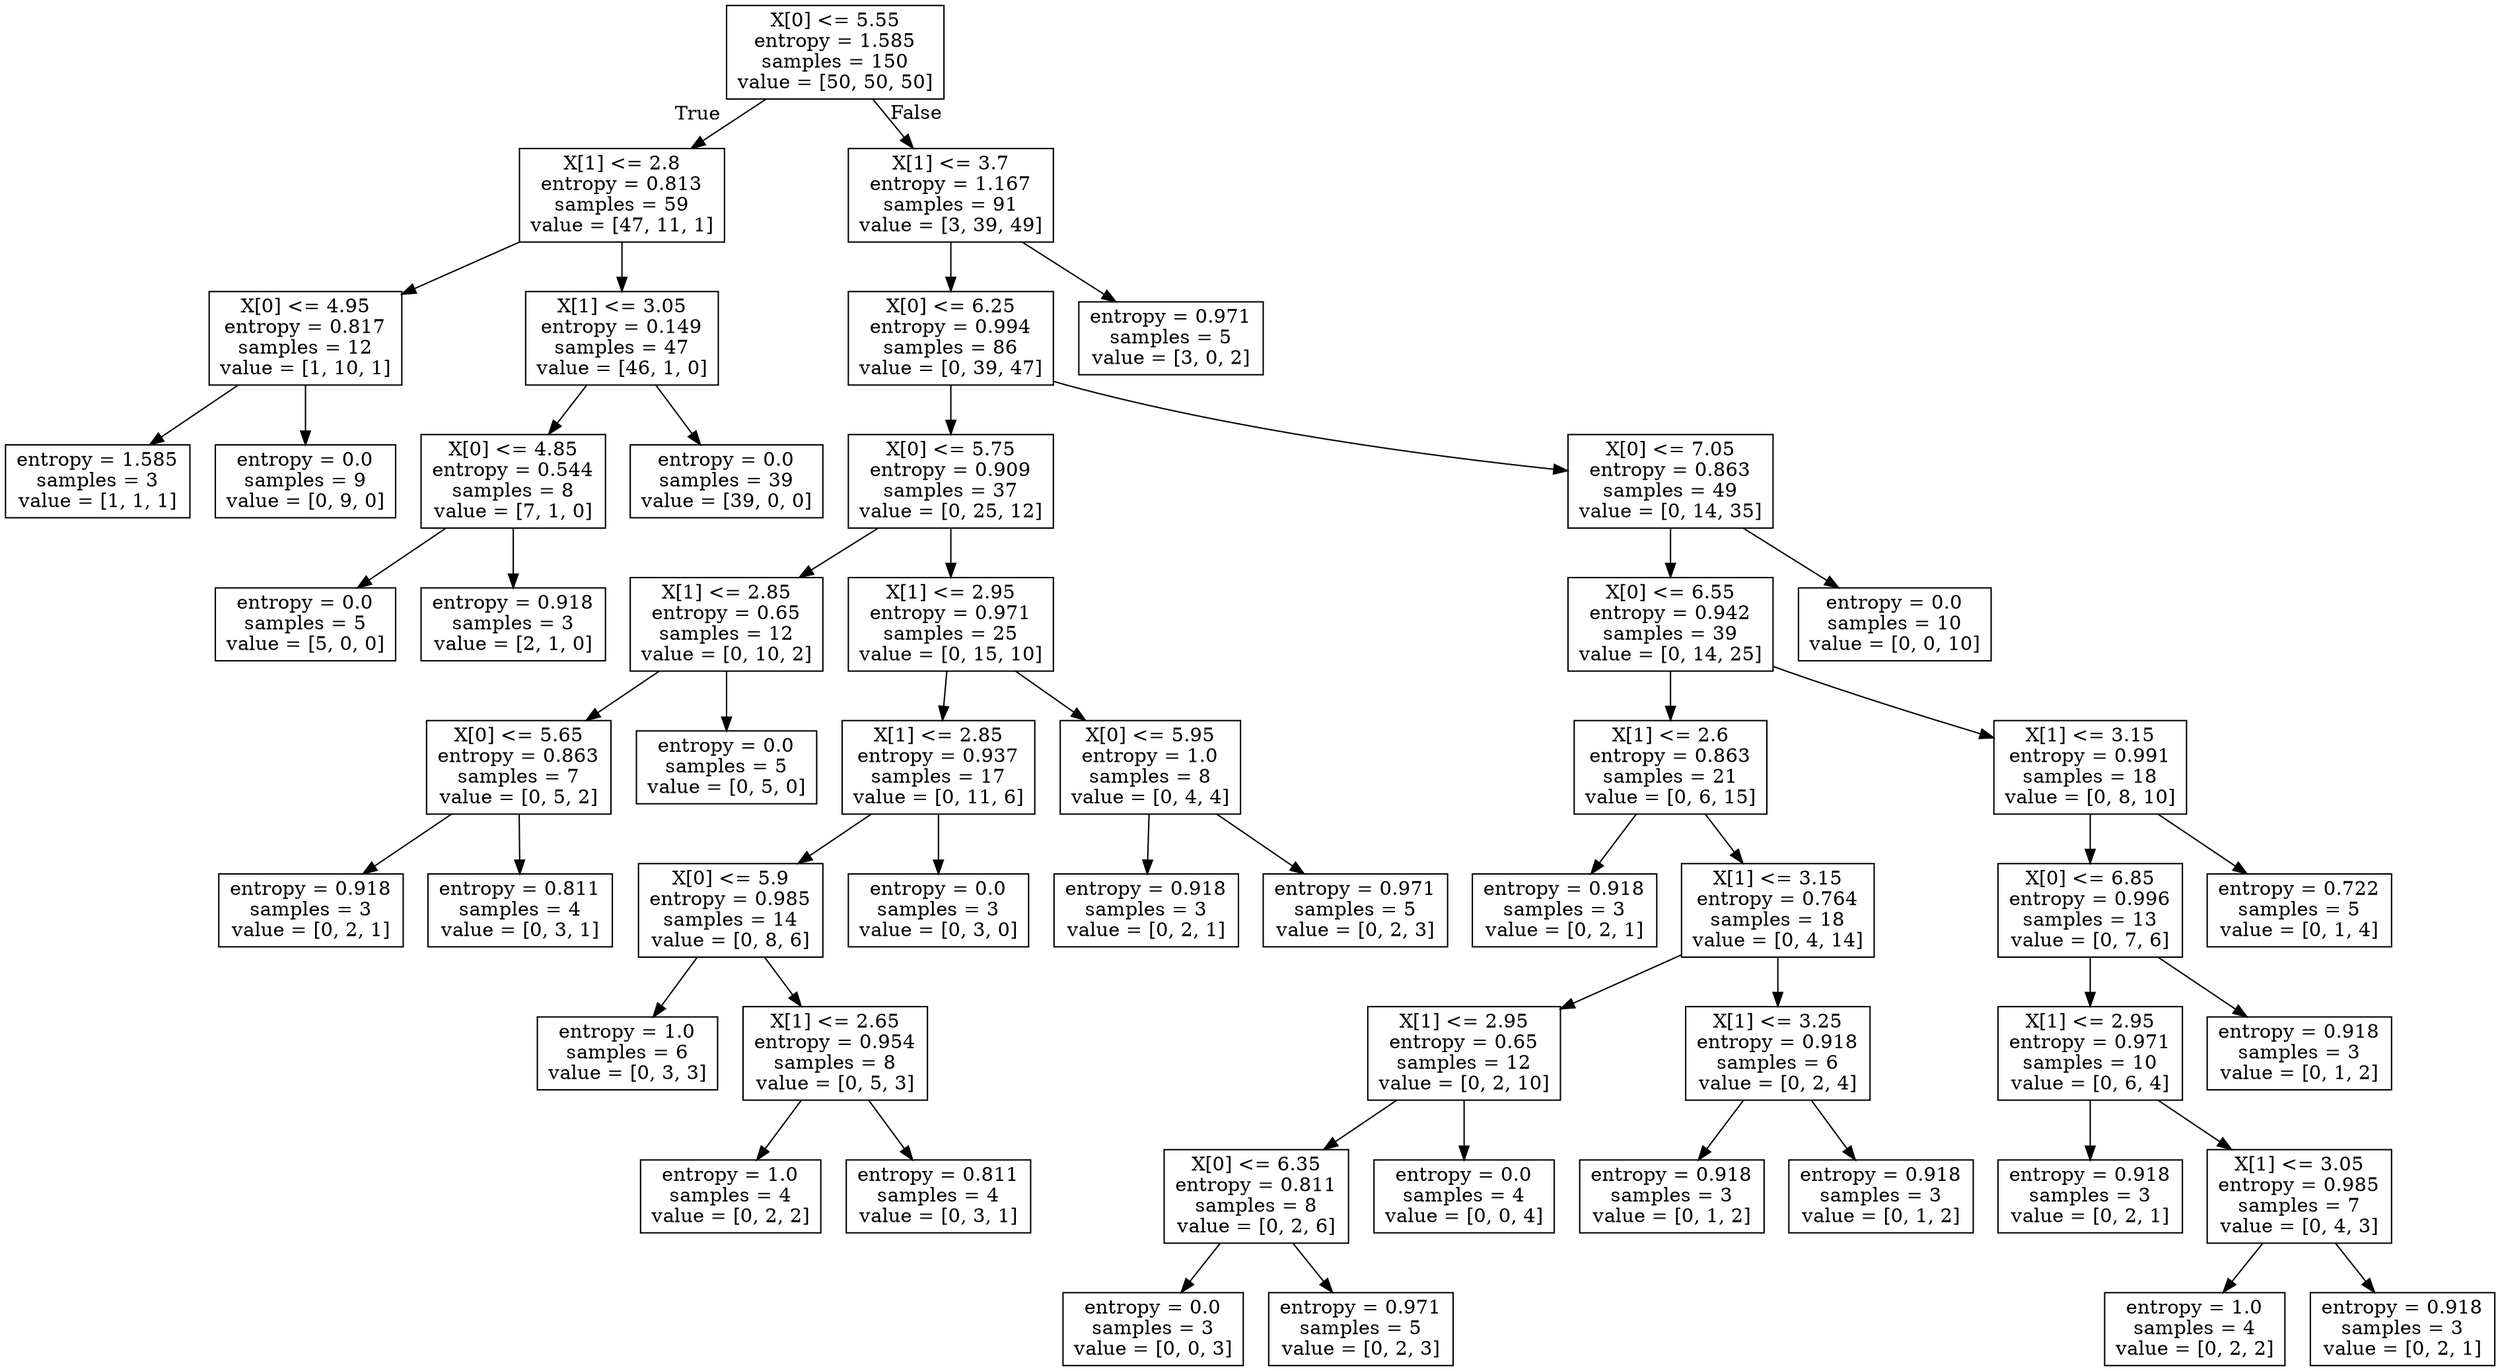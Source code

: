 digraph Tree {
	graph [bb="0,0,1479,989"];
	node [label="\N",
		shape=box
	];
	0	 [height=0.94444,
		label="X[0] <= 5.55\nentropy = 1.585\nsamples = 150\nvalue = [50, 50, 50]",
		pos="464,955",
		width=1.7361];
	1	 [height=0.94444,
		label="X[1] <= 2.8\nentropy = 0.813\nsamples = 59\nvalue = [47, 11, 1]",
		pos="366,851",
		width=1.6528];
	0 -> 1	 [head_lp="397.49,910.29",
		headlabel=True,
		labelangle=45,
		labeldistance=2.5,
		pos="e,397.99,885.3 432.18,920.88 423.54,911.89 414.08,902.04 405.08,892.68"];
	10	 [height=0.94444,
		label="X[1] <= 3.7\nentropy = 1.167\nsamples = 91\nvalue = [3, 39, 49]",
		pos="562,851",
		width=1.6528];
	0 -> 10	 [head_lp="530.51,910.29",
		headlabel=False,
		labelangle=-45,
		labeldistance=2.5,
		pos="e,530.01,885.3 495.82,920.88 504.46,911.89 513.92,902.04 522.92,892.68"];
	2	 [height=0.94444,
		label="X[0] <= 4.95\nentropy = 0.817\nsamples = 12\nvalue = [1, 10, 1]",
		pos="177,747",
		width=1.5556];
	1 -> 2	 [pos="e,233.02,778.23 306.46,817.87 285.91,806.78 262.8,794.31 241.85,783"];
	5	 [height=0.94444,
		label="X[1] <= 3.05\nentropy = 0.149\nsamples = 47\nvalue = [46, 1, 0]",
		pos="366,747",
		width=1.5556];
	1 -> 5	 [pos="e,366,781.3 366,816.88 366,808.78 366,799.98 366,791.47"];
	3	 [height=0.73611,
		label="entropy = 1.585\nsamples = 3\nvalue = [1, 1, 1]",
		pos="53,643",
		width=1.4722];
	2 -> 3	 [pos="e,84.024,669.52 136.74,712.88 122.3,701.01 106.06,687.65 91.751,675.88"];
	4	 [height=0.73611,
		label="entropy = 0.0\nsamples = 9\nvalue = [0, 9, 0]",
		pos="177,643",
		width=1.4583];
	2 -> 4	 [pos="e,177,669.52 177,712.88 177,702.33 177,690.6 177,679.85"];
	6	 [height=0.94444,
		label="X[0] <= 4.85\nentropy = 0.544\nsamples = 8\nvalue = [7, 1, 0]",
		pos="301,643",
		width=1.4722];
	5 -> 6	 [pos="e,322.22,677.3 344.9,712.88 339.39,704.24 333.38,694.82 327.63,685.79"];
	9	 [height=0.73611,
		label="entropy = 0.0\nsamples = 39\nvalue = [39, 0, 0]",
		pos="428,643",
		width=1.5556];
	5 -> 9	 [pos="e,412.49,669.52 386.13,712.88 392.88,701.78 400.42,689.37 407.22,678.18"];
	7	 [height=0.73611,
		label="entropy = 0.0\nsamples = 5\nvalue = [5, 0, 0]",
		pos="177,539",
		width=1.4583];
	6 -> 7	 [pos="e,208.02,565.52 260.74,608.88 246.3,597.01 230.06,583.65 215.75,571.88"];
	8	 [height=0.73611,
		label="entropy = 0.918\nsamples = 3\nvalue = [2, 1, 0]",
		pos="301,539",
		width=1.4722];
	6 -> 8	 [pos="e,301,565.52 301,608.88 301,598.33 301,586.6 301,575.85"];
	11	 [height=0.94444,
		label="X[0] <= 6.25\nentropy = 0.994\nsamples = 86\nvalue = [0, 39, 47]",
		pos="562,747",
		width=1.6528];
	10 -> 11	 [pos="e,562,781.3 562,816.88 562,808.78 562,799.98 562,791.47"];
	52	 [height=0.73611,
		label="entropy = 0.971\nsamples = 5\nvalue = [3, 0, 2]",
		pos="693,747",
		width=1.4722];
	10 -> 52	 [pos="e,660.22,773.52 604.53,816.88 619.79,805.01 636.94,791.65 652.06,779.88"];
	12	 [height=0.94444,
		label="X[0] <= 5.75\nentropy = 0.909\nsamples = 37\nvalue = [0, 25, 12]",
		pos="562,643",
		width=1.6528];
	11 -> 12	 [pos="e,562,677.3 562,712.88 562,704.78 562,695.98 562,687.47"];
	29	 [height=0.94444,
		label="X[0] <= 7.05\nentropy = 0.863\nsamples = 49\nvalue = [0, 14, 35]",
		pos="990,643",
		width=1.6528];
	11 -> 29	 [pos="e,930.37,650.71 621.84,716.27 624.91,715.1 627.97,714 631,713 728.88,680.78 847.01,661.68 920.33,652.01"];
	13	 [height=0.94444,
		label="X[1] <= 2.85\nentropy = 0.65\nsamples = 12\nvalue = [0, 10, 2]",
		pos="428,539",
		width=1.5556];
	12 -> 13	 [pos="e,471.75,573.3 518.49,608.88 506.21,599.53 492.71,589.26 479.98,579.57"];
	18	 [height=0.94444,
		label="X[1] <= 2.95\nentropy = 0.971\nsamples = 25\nvalue = [0, 15, 10]",
		pos="562,539",
		width=1.6528];
	12 -> 18	 [pos="e,562,573.3 562,608.88 562,600.78 562,591.98 562,583.47"];
	14	 [height=0.94444,
		label="X[0] <= 5.65\nentropy = 0.863\nsamples = 7\nvalue = [0, 5, 2]",
		pos="304,435",
		width=1.4722];
	13 -> 14	 [pos="e,344.48,469.3 387.74,504.88 376.48,495.62 364.12,485.45 352.44,475.85"];
	17	 [height=0.73611,
		label="entropy = 0.0\nsamples = 5\nvalue = [0, 5, 0]",
		pos="428,435",
		width=1.4583];
	13 -> 17	 [pos="e,428,461.52 428,504.88 428,494.33 428,482.6 428,471.85"];
	15	 [height=0.73611,
		label="entropy = 0.918\nsamples = 3\nvalue = [0, 2, 1]",
		pos="182,331",
		width=1.4722];
	14 -> 15	 [pos="e,212.52,357.52 264.39,400.88 250.31,389.12 234.5,375.89 220.52,364.2"];
	16	 [height=0.73611,
		label="entropy = 0.811\nsamples = 4\nvalue = [0, 3, 1]",
		pos="306,331",
		width=1.4722];
	14 -> 16	 [pos="e,305.5,357.52 304.65,400.88 304.86,390.22 305.09,378.35 305.3,367.52"];
	19	 [height=0.94444,
		label="X[1] <= 2.85\nentropy = 0.937\nsamples = 17\nvalue = [0, 11, 6]",
		pos="555,435",
		width=1.5556];
	18 -> 19	 [pos="e,557.29,469.3 559.73,504.88 559.17,496.78 558.57,487.98 557.98,479.47"];
	26	 [height=0.94444,
		label="X[0] <= 5.95\nentropy = 1.0\nsamples = 8\nvalue = [0, 4, 4]",
		pos="682,435",
		width=1.4583];
	18 -> 26	 [pos="e,642.82,469.3 600.96,504.88 611.86,495.62 623.82,485.45 635.12,475.85"];
	20	 [height=0.94444,
		label="X[0] <= 5.9\nentropy = 0.985\nsamples = 14\nvalue = [0, 8, 6]",
		pos="431,331",
		width=1.4722];
	19 -> 20	 [pos="e,471.48,365.3 514.74,400.88 503.48,391.62 491.12,381.45 479.44,371.85"];
	25	 [height=0.73611,
		label="entropy = 0.0\nsamples = 3\nvalue = [0, 3, 0]",
		pos="555,331",
		width=1.4583];
	19 -> 25	 [pos="e,555,357.52 555,400.88 555,390.33 555,378.6 555,367.85"];
	21	 [height=0.73611,
		label="entropy = 1.0\nsamples = 6\nvalue = [0, 3, 3]",
		pos="369,227",
		width=1.4583];
	20 -> 21	 [pos="e,384.51,253.52 410.87,296.88 404.12,285.78 396.58,273.37 389.78,262.18"];
	22	 [height=0.94444,
		label="X[1] <= 2.65\nentropy = 0.954\nsamples = 8\nvalue = [0, 5, 3]",
		pos="493,227",
		width=1.4722];
	20 -> 22	 [pos="e,472.76,261.3 451.13,296.88 456.33,288.33 461.99,279.01 467.43,270.07"];
	23	 [height=0.73611,
		label="entropy = 1.0\nsamples = 4\nvalue = [0, 2, 2]",
		pos="431,123",
		width=1.4583];
	22 -> 23	 [pos="e,446.51,149.52 472.87,192.88 466.12,181.78 458.58,169.37 451.78,158.18"];
	24	 [height=0.73611,
		label="entropy = 0.811\nsamples = 4\nvalue = [0, 3, 1]",
		pos="555,123",
		width=1.4722];
	22 -> 24	 [pos="e,539.49,149.52 513.13,192.88 519.88,181.78 527.42,169.37 534.22,158.18"];
	27	 [height=0.73611,
		label="entropy = 0.918\nsamples = 3\nvalue = [0, 2, 1]",
		pos="679,331",
		width=1.4722];
	26 -> 27	 [pos="e,679.75,357.52 681.03,400.88 680.71,390.22 680.36,378.35 680.04,367.52"];
	28	 [height=0.73611,
		label="entropy = 0.971\nsamples = 5\nvalue = [0, 2, 3]",
		pos="803,331",
		width=1.4722];
	26 -> 28	 [pos="e,772.73,357.52 721.29,400.88 735.24,389.12 750.93,375.89 764.8,364.2"];
	30	 [height=0.94444,
		label="X[0] <= 6.55\nentropy = 0.942\nsamples = 39\nvalue = [0, 14, 25]",
		pos="990,539",
		width=1.6528];
	29 -> 30	 [pos="e,990,573.3 990,608.88 990,600.78 990,591.98 990,583.47"];
	51	 [height=0.73611,
		label="entropy = 0.0\nsamples = 10\nvalue = [0, 0, 10]",
		pos="1124,539",
		width=1.5556];
	29 -> 51	 [pos="e,1090.5,565.52 1033.5,608.88 1049.1,597.01 1066.7,583.65 1082.1,571.88"];
	31	 [height=0.94444,
		label="X[1] <= 2.6\nentropy = 0.863\nsamples = 21\nvalue = [0, 6, 15]",
		pos="990,435",
		width=1.5556];
	30 -> 31	 [pos="e,990,469.3 990,504.88 990,496.78 990,487.98 990,479.47"];
	42	 [height=0.94444,
		label="X[1] <= 3.15\nentropy = 0.991\nsamples = 18\nvalue = [0, 8, 10]",
		pos="1240,435",
		width=1.5556];
	30 -> 42	 [pos="e,1183.7,456.12 1049.7,509.08 1052.8,507.68 1055.9,506.31 1059,505 1096.7,488.82 1139.6,472.39 1174.2,459.62"];
	32	 [height=0.73611,
		label="entropy = 0.918\nsamples = 3\nvalue = [0, 2, 1]",
		pos="927,331",
		width=1.4722];
	31 -> 32	 [pos="e,942.76,357.52 969.55,400.88 962.68,389.78 955.02,377.37 948.11,366.18"];
	33	 [height=0.94444,
		label="X[1] <= 3.15\nentropy = 0.764\nsamples = 18\nvalue = [0, 4, 14]",
		pos="1054,331",
		width=1.5556];
	31 -> 33	 [pos="e,1033.1,365.3 1010.8,400.88 1016.2,392.24 1022.1,382.82 1027.8,373.79"];
	34	 [height=0.94444,
		label="X[1] <= 2.95\nentropy = 0.65\nsamples = 12\nvalue = [0, 2, 10]",
		pos="868,227",
		width=1.5556];
	33 -> 34	 [pos="e,924.26,258.85 997.94,299.26 977.54,288.07 954.3,275.33 933.18,263.74"];
	39	 [height=0.94444,
		label="X[1] <= 3.25\nentropy = 0.918\nsamples = 6\nvalue = [0, 2, 4]",
		pos="1054,227",
		width=1.4722];
	33 -> 39	 [pos="e,1054,261.3 1054,296.88 1054,288.78 1054,279.98 1054,271.47"];
	35	 [height=0.94444,
		label="X[0] <= 6.35\nentropy = 0.811\nsamples = 8\nvalue = [0, 2, 6]",
		pos="744,123",
		width=1.4722];
	34 -> 35	 [pos="e,784.48,157.3 827.74,192.88 816.48,183.62 804.12,173.45 792.44,163.85"];
	38	 [height=0.73611,
		label="entropy = 0.0\nsamples = 4\nvalue = [0, 0, 4]",
		pos="868,123",
		width=1.4583];
	34 -> 38	 [pos="e,868,149.52 868,192.88 868,182.33 868,170.6 868,159.85"];
	36	 [height=0.73611,
		label="entropy = 0.0\nsamples = 3\nvalue = [0, 0, 3]",
		pos="682,26.5",
		width=1.4583];
	35 -> 36	 [pos="e,698.89,53.237 722.32,88.948 716.55,80.166 710.32,70.663 704.51,61.815"];
	37	 [height=0.73611,
		label="entropy = 0.971\nsamples = 5\nvalue = [0, 2, 3]",
		pos="806,26.5",
		width=1.4722];
	35 -> 37	 [pos="e,789.11,53.237 765.68,88.948 771.45,80.166 777.68,70.663 783.49,61.815"];
	40	 [height=0.73611,
		label="entropy = 0.918\nsamples = 3\nvalue = [0, 1, 2]",
		pos="992,123",
		width=1.4722];
	39 -> 40	 [pos="e,1007.5,149.52 1033.9,192.88 1027.1,181.78 1019.6,169.37 1012.8,158.18"];
	41	 [height=0.73611,
		label="entropy = 0.918\nsamples = 3\nvalue = [0, 1, 2]",
		pos="1116,123",
		width=1.4722];
	39 -> 41	 [pos="e,1100.5,149.52 1074.1,192.88 1080.9,181.78 1088.4,169.37 1095.2,158.18"];
	43	 [height=0.94444,
		label="X[0] <= 6.85\nentropy = 0.996\nsamples = 13\nvalue = [0, 7, 6]",
		pos="1240,331",
		width=1.4722];
	42 -> 43	 [pos="e,1240,365.3 1240,400.88 1240,392.78 1240,383.98 1240,375.47"];
	50	 [height=0.73611,
		label="entropy = 0.722\nsamples = 5\nvalue = [0, 1, 4]",
		pos="1364,331",
		width=1.4722];
	42 -> 50	 [pos="e,1333,357.52 1280.3,400.88 1294.7,389.01 1310.9,375.65 1325.2,363.88"];
	44	 [height=0.94444,
		label="X[1] <= 2.95\nentropy = 0.971\nsamples = 10\nvalue = [0, 6, 4]",
		pos="1240,227",
		width=1.4722];
	43 -> 44	 [pos="e,1240,261.3 1240,296.88 1240,288.78 1240,279.98 1240,271.47"];
	49	 [height=0.73611,
		label="entropy = 0.918\nsamples = 3\nvalue = [0, 1, 2]",
		pos="1364,227",
		width=1.4722];
	43 -> 49	 [pos="e,1333,253.52 1280.3,296.88 1294.7,285.01 1310.9,271.65 1325.2,259.88"];
	45	 [height=0.73611,
		label="entropy = 0.918\nsamples = 3\nvalue = [0, 2, 1]",
		pos="1240,123",
		width=1.4722];
	44 -> 45	 [pos="e,1240,149.52 1240,192.88 1240,182.33 1240,170.6 1240,159.85"];
	46	 [height=0.94444,
		label="X[1] <= 3.05\nentropy = 0.985\nsamples = 7\nvalue = [0, 4, 3]",
		pos="1364,123",
		width=1.4722];
	44 -> 46	 [pos="e,1323.5,157.3 1280.3,192.88 1291.5,183.62 1303.9,173.45 1315.6,163.85"];
	47	 [height=0.73611,
		label="entropy = 1.0\nsamples = 4\nvalue = [0, 2, 2]",
		pos="1302,26.5",
		width=1.4583];
	46 -> 47	 [pos="e,1318.9,53.237 1342.3,88.948 1336.6,80.166 1330.3,70.663 1324.5,61.815"];
	48	 [height=0.73611,
		label="entropy = 0.918\nsamples = 3\nvalue = [0, 2, 1]",
		pos="1426,26.5",
		width=1.4722];
	46 -> 48	 [pos="e,1409.1,53.237 1385.7,88.948 1391.4,80.166 1397.7,70.663 1403.5,61.815"];
}
